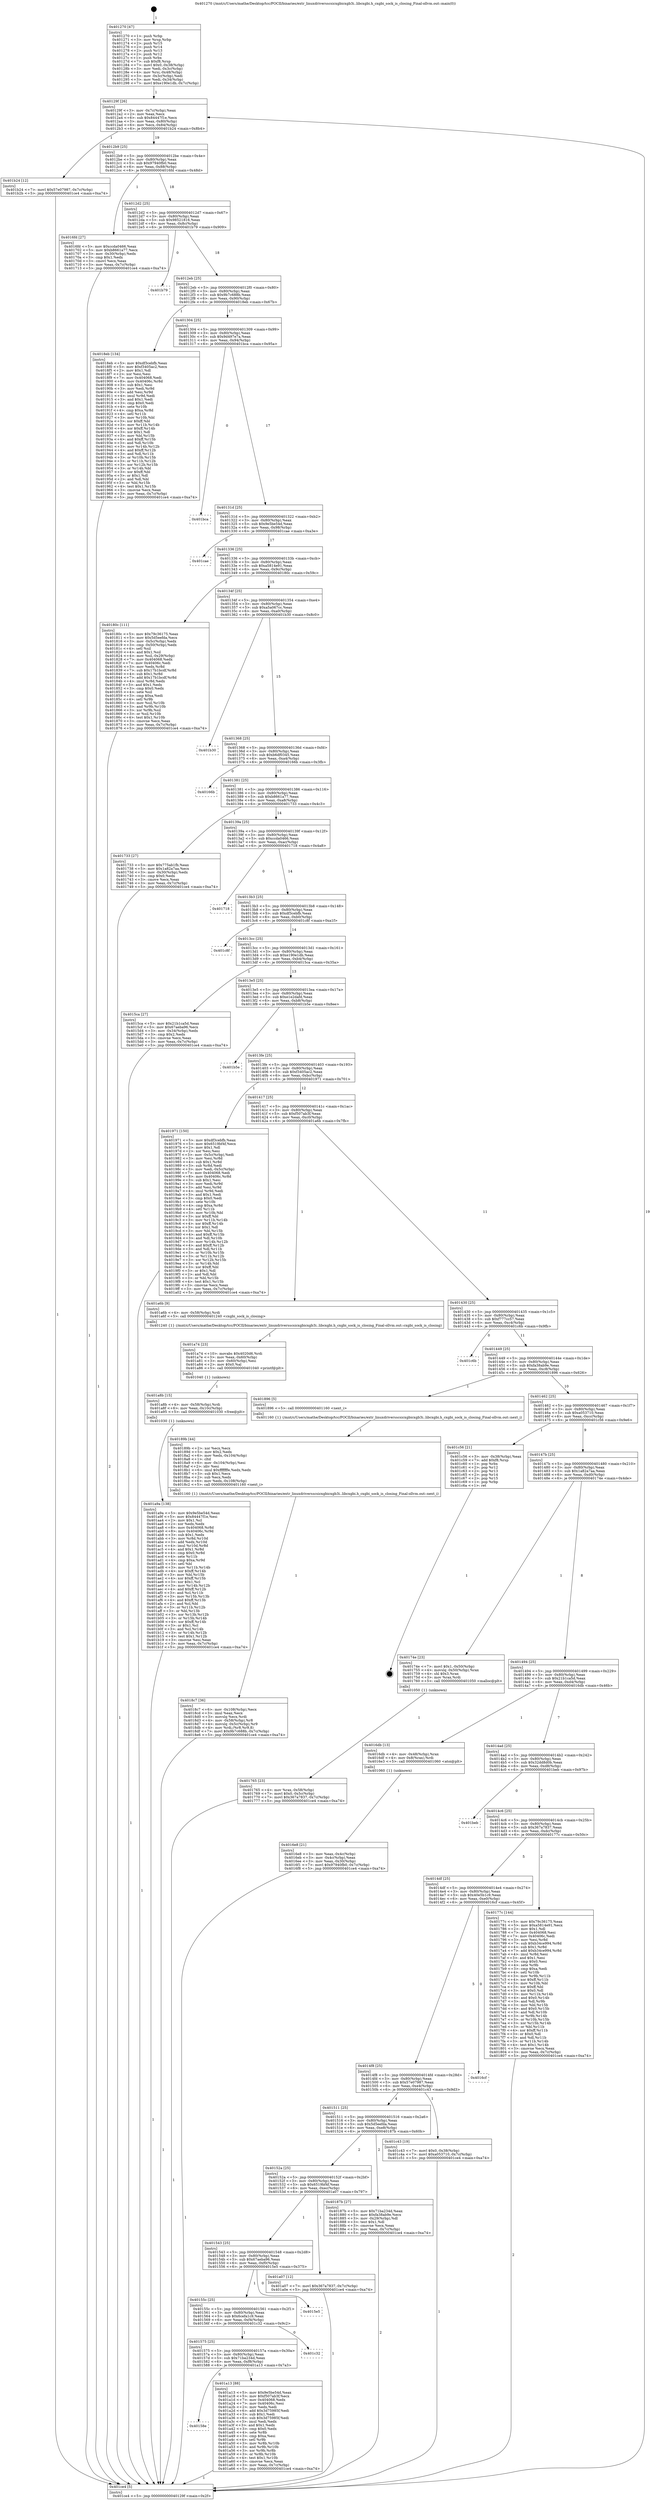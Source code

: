 digraph "0x401270" {
  label = "0x401270 (/mnt/c/Users/mathe/Desktop/tcc/POCII/binaries/extr_linuxdriversscsicxgbicxgb3i..libcxgbi.h_cxgbi_sock_is_closing_Final-ollvm.out::main(0))"
  labelloc = "t"
  node[shape=record]

  Entry [label="",width=0.3,height=0.3,shape=circle,fillcolor=black,style=filled]
  "0x40129f" [label="{
     0x40129f [26]\l
     | [instrs]\l
     &nbsp;&nbsp;0x40129f \<+3\>: mov -0x7c(%rbp),%eax\l
     &nbsp;&nbsp;0x4012a2 \<+2\>: mov %eax,%ecx\l
     &nbsp;&nbsp;0x4012a4 \<+6\>: sub $0x84447f1e,%ecx\l
     &nbsp;&nbsp;0x4012aa \<+3\>: mov %eax,-0x80(%rbp)\l
     &nbsp;&nbsp;0x4012ad \<+6\>: mov %ecx,-0x84(%rbp)\l
     &nbsp;&nbsp;0x4012b3 \<+6\>: je 0000000000401b24 \<main+0x8b4\>\l
  }"]
  "0x401b24" [label="{
     0x401b24 [12]\l
     | [instrs]\l
     &nbsp;&nbsp;0x401b24 \<+7\>: movl $0x57e07987,-0x7c(%rbp)\l
     &nbsp;&nbsp;0x401b2b \<+5\>: jmp 0000000000401ce4 \<main+0xa74\>\l
  }"]
  "0x4012b9" [label="{
     0x4012b9 [25]\l
     | [instrs]\l
     &nbsp;&nbsp;0x4012b9 \<+5\>: jmp 00000000004012be \<main+0x4e\>\l
     &nbsp;&nbsp;0x4012be \<+3\>: mov -0x80(%rbp),%eax\l
     &nbsp;&nbsp;0x4012c1 \<+5\>: sub $0x97940fb0,%eax\l
     &nbsp;&nbsp;0x4012c6 \<+6\>: mov %eax,-0x88(%rbp)\l
     &nbsp;&nbsp;0x4012cc \<+6\>: je 00000000004016fd \<main+0x48d\>\l
  }"]
  Exit [label="",width=0.3,height=0.3,shape=circle,fillcolor=black,style=filled,peripheries=2]
  "0x4016fd" [label="{
     0x4016fd [27]\l
     | [instrs]\l
     &nbsp;&nbsp;0x4016fd \<+5\>: mov $0xccda0466,%eax\l
     &nbsp;&nbsp;0x401702 \<+5\>: mov $0xb8661a77,%ecx\l
     &nbsp;&nbsp;0x401707 \<+3\>: mov -0x30(%rbp),%edx\l
     &nbsp;&nbsp;0x40170a \<+3\>: cmp $0x1,%edx\l
     &nbsp;&nbsp;0x40170d \<+3\>: cmovl %ecx,%eax\l
     &nbsp;&nbsp;0x401710 \<+3\>: mov %eax,-0x7c(%rbp)\l
     &nbsp;&nbsp;0x401713 \<+5\>: jmp 0000000000401ce4 \<main+0xa74\>\l
  }"]
  "0x4012d2" [label="{
     0x4012d2 [25]\l
     | [instrs]\l
     &nbsp;&nbsp;0x4012d2 \<+5\>: jmp 00000000004012d7 \<main+0x67\>\l
     &nbsp;&nbsp;0x4012d7 \<+3\>: mov -0x80(%rbp),%eax\l
     &nbsp;&nbsp;0x4012da \<+5\>: sub $0x98521816,%eax\l
     &nbsp;&nbsp;0x4012df \<+6\>: mov %eax,-0x8c(%rbp)\l
     &nbsp;&nbsp;0x4012e5 \<+6\>: je 0000000000401b79 \<main+0x909\>\l
  }"]
  "0x401a9a" [label="{
     0x401a9a [138]\l
     | [instrs]\l
     &nbsp;&nbsp;0x401a9a \<+5\>: mov $0x9e5be54d,%eax\l
     &nbsp;&nbsp;0x401a9f \<+5\>: mov $0x84447f1e,%esi\l
     &nbsp;&nbsp;0x401aa4 \<+2\>: mov $0x1,%cl\l
     &nbsp;&nbsp;0x401aa6 \<+2\>: xor %edx,%edx\l
     &nbsp;&nbsp;0x401aa8 \<+8\>: mov 0x404068,%r8d\l
     &nbsp;&nbsp;0x401ab0 \<+8\>: mov 0x40406c,%r9d\l
     &nbsp;&nbsp;0x401ab8 \<+3\>: sub $0x1,%edx\l
     &nbsp;&nbsp;0x401abb \<+3\>: mov %r8d,%r10d\l
     &nbsp;&nbsp;0x401abe \<+3\>: add %edx,%r10d\l
     &nbsp;&nbsp;0x401ac1 \<+4\>: imul %r10d,%r8d\l
     &nbsp;&nbsp;0x401ac5 \<+4\>: and $0x1,%r8d\l
     &nbsp;&nbsp;0x401ac9 \<+4\>: cmp $0x0,%r8d\l
     &nbsp;&nbsp;0x401acd \<+4\>: sete %r11b\l
     &nbsp;&nbsp;0x401ad1 \<+4\>: cmp $0xa,%r9d\l
     &nbsp;&nbsp;0x401ad5 \<+3\>: setl %bl\l
     &nbsp;&nbsp;0x401ad8 \<+3\>: mov %r11b,%r14b\l
     &nbsp;&nbsp;0x401adb \<+4\>: xor $0xff,%r14b\l
     &nbsp;&nbsp;0x401adf \<+3\>: mov %bl,%r15b\l
     &nbsp;&nbsp;0x401ae2 \<+4\>: xor $0xff,%r15b\l
     &nbsp;&nbsp;0x401ae6 \<+3\>: xor $0x1,%cl\l
     &nbsp;&nbsp;0x401ae9 \<+3\>: mov %r14b,%r12b\l
     &nbsp;&nbsp;0x401aec \<+4\>: and $0xff,%r12b\l
     &nbsp;&nbsp;0x401af0 \<+3\>: and %cl,%r11b\l
     &nbsp;&nbsp;0x401af3 \<+3\>: mov %r15b,%r13b\l
     &nbsp;&nbsp;0x401af6 \<+4\>: and $0xff,%r13b\l
     &nbsp;&nbsp;0x401afa \<+2\>: and %cl,%bl\l
     &nbsp;&nbsp;0x401afc \<+3\>: or %r11b,%r12b\l
     &nbsp;&nbsp;0x401aff \<+3\>: or %bl,%r13b\l
     &nbsp;&nbsp;0x401b02 \<+3\>: xor %r13b,%r12b\l
     &nbsp;&nbsp;0x401b05 \<+3\>: or %r15b,%r14b\l
     &nbsp;&nbsp;0x401b08 \<+4\>: xor $0xff,%r14b\l
     &nbsp;&nbsp;0x401b0c \<+3\>: or $0x1,%cl\l
     &nbsp;&nbsp;0x401b0f \<+3\>: and %cl,%r14b\l
     &nbsp;&nbsp;0x401b12 \<+3\>: or %r14b,%r12b\l
     &nbsp;&nbsp;0x401b15 \<+4\>: test $0x1,%r12b\l
     &nbsp;&nbsp;0x401b19 \<+3\>: cmovne %esi,%eax\l
     &nbsp;&nbsp;0x401b1c \<+3\>: mov %eax,-0x7c(%rbp)\l
     &nbsp;&nbsp;0x401b1f \<+5\>: jmp 0000000000401ce4 \<main+0xa74\>\l
  }"]
  "0x401b79" [label="{
     0x401b79\l
  }", style=dashed]
  "0x4012eb" [label="{
     0x4012eb [25]\l
     | [instrs]\l
     &nbsp;&nbsp;0x4012eb \<+5\>: jmp 00000000004012f0 \<main+0x80\>\l
     &nbsp;&nbsp;0x4012f0 \<+3\>: mov -0x80(%rbp),%eax\l
     &nbsp;&nbsp;0x4012f3 \<+5\>: sub $0x9b7c688b,%eax\l
     &nbsp;&nbsp;0x4012f8 \<+6\>: mov %eax,-0x90(%rbp)\l
     &nbsp;&nbsp;0x4012fe \<+6\>: je 00000000004018eb \<main+0x67b\>\l
  }"]
  "0x401a8b" [label="{
     0x401a8b [15]\l
     | [instrs]\l
     &nbsp;&nbsp;0x401a8b \<+4\>: mov -0x58(%rbp),%rdi\l
     &nbsp;&nbsp;0x401a8f \<+6\>: mov %eax,-0x10c(%rbp)\l
     &nbsp;&nbsp;0x401a95 \<+5\>: call 0000000000401030 \<free@plt\>\l
     | [calls]\l
     &nbsp;&nbsp;0x401030 \{1\} (unknown)\l
  }"]
  "0x4018eb" [label="{
     0x4018eb [134]\l
     | [instrs]\l
     &nbsp;&nbsp;0x4018eb \<+5\>: mov $0xdf3cebfb,%eax\l
     &nbsp;&nbsp;0x4018f0 \<+5\>: mov $0xf3405ac2,%ecx\l
     &nbsp;&nbsp;0x4018f5 \<+2\>: mov $0x1,%dl\l
     &nbsp;&nbsp;0x4018f7 \<+2\>: xor %esi,%esi\l
     &nbsp;&nbsp;0x4018f9 \<+7\>: mov 0x404068,%edi\l
     &nbsp;&nbsp;0x401900 \<+8\>: mov 0x40406c,%r8d\l
     &nbsp;&nbsp;0x401908 \<+3\>: sub $0x1,%esi\l
     &nbsp;&nbsp;0x40190b \<+3\>: mov %edi,%r9d\l
     &nbsp;&nbsp;0x40190e \<+3\>: add %esi,%r9d\l
     &nbsp;&nbsp;0x401911 \<+4\>: imul %r9d,%edi\l
     &nbsp;&nbsp;0x401915 \<+3\>: and $0x1,%edi\l
     &nbsp;&nbsp;0x401918 \<+3\>: cmp $0x0,%edi\l
     &nbsp;&nbsp;0x40191b \<+4\>: sete %r10b\l
     &nbsp;&nbsp;0x40191f \<+4\>: cmp $0xa,%r8d\l
     &nbsp;&nbsp;0x401923 \<+4\>: setl %r11b\l
     &nbsp;&nbsp;0x401927 \<+3\>: mov %r10b,%bl\l
     &nbsp;&nbsp;0x40192a \<+3\>: xor $0xff,%bl\l
     &nbsp;&nbsp;0x40192d \<+3\>: mov %r11b,%r14b\l
     &nbsp;&nbsp;0x401930 \<+4\>: xor $0xff,%r14b\l
     &nbsp;&nbsp;0x401934 \<+3\>: xor $0x1,%dl\l
     &nbsp;&nbsp;0x401937 \<+3\>: mov %bl,%r15b\l
     &nbsp;&nbsp;0x40193a \<+4\>: and $0xff,%r15b\l
     &nbsp;&nbsp;0x40193e \<+3\>: and %dl,%r10b\l
     &nbsp;&nbsp;0x401941 \<+3\>: mov %r14b,%r12b\l
     &nbsp;&nbsp;0x401944 \<+4\>: and $0xff,%r12b\l
     &nbsp;&nbsp;0x401948 \<+3\>: and %dl,%r11b\l
     &nbsp;&nbsp;0x40194b \<+3\>: or %r10b,%r15b\l
     &nbsp;&nbsp;0x40194e \<+3\>: or %r11b,%r12b\l
     &nbsp;&nbsp;0x401951 \<+3\>: xor %r12b,%r15b\l
     &nbsp;&nbsp;0x401954 \<+3\>: or %r14b,%bl\l
     &nbsp;&nbsp;0x401957 \<+3\>: xor $0xff,%bl\l
     &nbsp;&nbsp;0x40195a \<+3\>: or $0x1,%dl\l
     &nbsp;&nbsp;0x40195d \<+2\>: and %dl,%bl\l
     &nbsp;&nbsp;0x40195f \<+3\>: or %bl,%r15b\l
     &nbsp;&nbsp;0x401962 \<+4\>: test $0x1,%r15b\l
     &nbsp;&nbsp;0x401966 \<+3\>: cmovne %ecx,%eax\l
     &nbsp;&nbsp;0x401969 \<+3\>: mov %eax,-0x7c(%rbp)\l
     &nbsp;&nbsp;0x40196c \<+5\>: jmp 0000000000401ce4 \<main+0xa74\>\l
  }"]
  "0x401304" [label="{
     0x401304 [25]\l
     | [instrs]\l
     &nbsp;&nbsp;0x401304 \<+5\>: jmp 0000000000401309 \<main+0x99\>\l
     &nbsp;&nbsp;0x401309 \<+3\>: mov -0x80(%rbp),%eax\l
     &nbsp;&nbsp;0x40130c \<+5\>: sub $0x9d497e7a,%eax\l
     &nbsp;&nbsp;0x401311 \<+6\>: mov %eax,-0x94(%rbp)\l
     &nbsp;&nbsp;0x401317 \<+6\>: je 0000000000401bca \<main+0x95a\>\l
  }"]
  "0x401a74" [label="{
     0x401a74 [23]\l
     | [instrs]\l
     &nbsp;&nbsp;0x401a74 \<+10\>: movabs $0x4020d6,%rdi\l
     &nbsp;&nbsp;0x401a7e \<+3\>: mov %eax,-0x60(%rbp)\l
     &nbsp;&nbsp;0x401a81 \<+3\>: mov -0x60(%rbp),%esi\l
     &nbsp;&nbsp;0x401a84 \<+2\>: mov $0x0,%al\l
     &nbsp;&nbsp;0x401a86 \<+5\>: call 0000000000401040 \<printf@plt\>\l
     | [calls]\l
     &nbsp;&nbsp;0x401040 \{1\} (unknown)\l
  }"]
  "0x401bca" [label="{
     0x401bca\l
  }", style=dashed]
  "0x40131d" [label="{
     0x40131d [25]\l
     | [instrs]\l
     &nbsp;&nbsp;0x40131d \<+5\>: jmp 0000000000401322 \<main+0xb2\>\l
     &nbsp;&nbsp;0x401322 \<+3\>: mov -0x80(%rbp),%eax\l
     &nbsp;&nbsp;0x401325 \<+5\>: sub $0x9e5be54d,%eax\l
     &nbsp;&nbsp;0x40132a \<+6\>: mov %eax,-0x98(%rbp)\l
     &nbsp;&nbsp;0x401330 \<+6\>: je 0000000000401cae \<main+0xa3e\>\l
  }"]
  "0x40158e" [label="{
     0x40158e\l
  }", style=dashed]
  "0x401cae" [label="{
     0x401cae\l
  }", style=dashed]
  "0x401336" [label="{
     0x401336 [25]\l
     | [instrs]\l
     &nbsp;&nbsp;0x401336 \<+5\>: jmp 000000000040133b \<main+0xcb\>\l
     &nbsp;&nbsp;0x40133b \<+3\>: mov -0x80(%rbp),%eax\l
     &nbsp;&nbsp;0x40133e \<+5\>: sub $0xa5814e91,%eax\l
     &nbsp;&nbsp;0x401343 \<+6\>: mov %eax,-0x9c(%rbp)\l
     &nbsp;&nbsp;0x401349 \<+6\>: je 000000000040180c \<main+0x59c\>\l
  }"]
  "0x401a13" [label="{
     0x401a13 [88]\l
     | [instrs]\l
     &nbsp;&nbsp;0x401a13 \<+5\>: mov $0x9e5be54d,%eax\l
     &nbsp;&nbsp;0x401a18 \<+5\>: mov $0xf507ab3f,%ecx\l
     &nbsp;&nbsp;0x401a1d \<+7\>: mov 0x404068,%edx\l
     &nbsp;&nbsp;0x401a24 \<+7\>: mov 0x40406c,%esi\l
     &nbsp;&nbsp;0x401a2b \<+2\>: mov %edx,%edi\l
     &nbsp;&nbsp;0x401a2d \<+6\>: add $0x3d75985f,%edi\l
     &nbsp;&nbsp;0x401a33 \<+3\>: sub $0x1,%edi\l
     &nbsp;&nbsp;0x401a36 \<+6\>: sub $0x3d75985f,%edi\l
     &nbsp;&nbsp;0x401a3c \<+3\>: imul %edi,%edx\l
     &nbsp;&nbsp;0x401a3f \<+3\>: and $0x1,%edx\l
     &nbsp;&nbsp;0x401a42 \<+3\>: cmp $0x0,%edx\l
     &nbsp;&nbsp;0x401a45 \<+4\>: sete %r8b\l
     &nbsp;&nbsp;0x401a49 \<+3\>: cmp $0xa,%esi\l
     &nbsp;&nbsp;0x401a4c \<+4\>: setl %r9b\l
     &nbsp;&nbsp;0x401a50 \<+3\>: mov %r8b,%r10b\l
     &nbsp;&nbsp;0x401a53 \<+3\>: and %r9b,%r10b\l
     &nbsp;&nbsp;0x401a56 \<+3\>: xor %r9b,%r8b\l
     &nbsp;&nbsp;0x401a59 \<+3\>: or %r8b,%r10b\l
     &nbsp;&nbsp;0x401a5c \<+4\>: test $0x1,%r10b\l
     &nbsp;&nbsp;0x401a60 \<+3\>: cmovne %ecx,%eax\l
     &nbsp;&nbsp;0x401a63 \<+3\>: mov %eax,-0x7c(%rbp)\l
     &nbsp;&nbsp;0x401a66 \<+5\>: jmp 0000000000401ce4 \<main+0xa74\>\l
  }"]
  "0x40180c" [label="{
     0x40180c [111]\l
     | [instrs]\l
     &nbsp;&nbsp;0x40180c \<+5\>: mov $0x79c36175,%eax\l
     &nbsp;&nbsp;0x401811 \<+5\>: mov $0x5d5eefda,%ecx\l
     &nbsp;&nbsp;0x401816 \<+3\>: mov -0x5c(%rbp),%edx\l
     &nbsp;&nbsp;0x401819 \<+3\>: cmp -0x50(%rbp),%edx\l
     &nbsp;&nbsp;0x40181c \<+4\>: setl %sil\l
     &nbsp;&nbsp;0x401820 \<+4\>: and $0x1,%sil\l
     &nbsp;&nbsp;0x401824 \<+4\>: mov %sil,-0x29(%rbp)\l
     &nbsp;&nbsp;0x401828 \<+7\>: mov 0x404068,%edx\l
     &nbsp;&nbsp;0x40182f \<+7\>: mov 0x40406c,%edi\l
     &nbsp;&nbsp;0x401836 \<+3\>: mov %edx,%r8d\l
     &nbsp;&nbsp;0x401839 \<+7\>: sub $0x17b1bcdf,%r8d\l
     &nbsp;&nbsp;0x401840 \<+4\>: sub $0x1,%r8d\l
     &nbsp;&nbsp;0x401844 \<+7\>: add $0x17b1bcdf,%r8d\l
     &nbsp;&nbsp;0x40184b \<+4\>: imul %r8d,%edx\l
     &nbsp;&nbsp;0x40184f \<+3\>: and $0x1,%edx\l
     &nbsp;&nbsp;0x401852 \<+3\>: cmp $0x0,%edx\l
     &nbsp;&nbsp;0x401855 \<+4\>: sete %sil\l
     &nbsp;&nbsp;0x401859 \<+3\>: cmp $0xa,%edi\l
     &nbsp;&nbsp;0x40185c \<+4\>: setl %r9b\l
     &nbsp;&nbsp;0x401860 \<+3\>: mov %sil,%r10b\l
     &nbsp;&nbsp;0x401863 \<+3\>: and %r9b,%r10b\l
     &nbsp;&nbsp;0x401866 \<+3\>: xor %r9b,%sil\l
     &nbsp;&nbsp;0x401869 \<+3\>: or %sil,%r10b\l
     &nbsp;&nbsp;0x40186c \<+4\>: test $0x1,%r10b\l
     &nbsp;&nbsp;0x401870 \<+3\>: cmovne %ecx,%eax\l
     &nbsp;&nbsp;0x401873 \<+3\>: mov %eax,-0x7c(%rbp)\l
     &nbsp;&nbsp;0x401876 \<+5\>: jmp 0000000000401ce4 \<main+0xa74\>\l
  }"]
  "0x40134f" [label="{
     0x40134f [25]\l
     | [instrs]\l
     &nbsp;&nbsp;0x40134f \<+5\>: jmp 0000000000401354 \<main+0xe4\>\l
     &nbsp;&nbsp;0x401354 \<+3\>: mov -0x80(%rbp),%eax\l
     &nbsp;&nbsp;0x401357 \<+5\>: sub $0xa5a067cc,%eax\l
     &nbsp;&nbsp;0x40135c \<+6\>: mov %eax,-0xa0(%rbp)\l
     &nbsp;&nbsp;0x401362 \<+6\>: je 0000000000401b30 \<main+0x8c0\>\l
  }"]
  "0x401575" [label="{
     0x401575 [25]\l
     | [instrs]\l
     &nbsp;&nbsp;0x401575 \<+5\>: jmp 000000000040157a \<main+0x30a\>\l
     &nbsp;&nbsp;0x40157a \<+3\>: mov -0x80(%rbp),%eax\l
     &nbsp;&nbsp;0x40157d \<+5\>: sub $0x71ba234d,%eax\l
     &nbsp;&nbsp;0x401582 \<+6\>: mov %eax,-0xf8(%rbp)\l
     &nbsp;&nbsp;0x401588 \<+6\>: je 0000000000401a13 \<main+0x7a3\>\l
  }"]
  "0x401b30" [label="{
     0x401b30\l
  }", style=dashed]
  "0x401368" [label="{
     0x401368 [25]\l
     | [instrs]\l
     &nbsp;&nbsp;0x401368 \<+5\>: jmp 000000000040136d \<main+0xfd\>\l
     &nbsp;&nbsp;0x40136d \<+3\>: mov -0x80(%rbp),%eax\l
     &nbsp;&nbsp;0x401370 \<+5\>: sub $0xb6df0345,%eax\l
     &nbsp;&nbsp;0x401375 \<+6\>: mov %eax,-0xa4(%rbp)\l
     &nbsp;&nbsp;0x40137b \<+6\>: je 000000000040166b \<main+0x3fb\>\l
  }"]
  "0x401c32" [label="{
     0x401c32\l
  }", style=dashed]
  "0x40166b" [label="{
     0x40166b\l
  }", style=dashed]
  "0x401381" [label="{
     0x401381 [25]\l
     | [instrs]\l
     &nbsp;&nbsp;0x401381 \<+5\>: jmp 0000000000401386 \<main+0x116\>\l
     &nbsp;&nbsp;0x401386 \<+3\>: mov -0x80(%rbp),%eax\l
     &nbsp;&nbsp;0x401389 \<+5\>: sub $0xb8661a77,%eax\l
     &nbsp;&nbsp;0x40138e \<+6\>: mov %eax,-0xa8(%rbp)\l
     &nbsp;&nbsp;0x401394 \<+6\>: je 0000000000401733 \<main+0x4c3\>\l
  }"]
  "0x40155c" [label="{
     0x40155c [25]\l
     | [instrs]\l
     &nbsp;&nbsp;0x40155c \<+5\>: jmp 0000000000401561 \<main+0x2f1\>\l
     &nbsp;&nbsp;0x401561 \<+3\>: mov -0x80(%rbp),%eax\l
     &nbsp;&nbsp;0x401564 \<+5\>: sub $0x6cefa1c9,%eax\l
     &nbsp;&nbsp;0x401569 \<+6\>: mov %eax,-0xf4(%rbp)\l
     &nbsp;&nbsp;0x40156f \<+6\>: je 0000000000401c32 \<main+0x9c2\>\l
  }"]
  "0x401733" [label="{
     0x401733 [27]\l
     | [instrs]\l
     &nbsp;&nbsp;0x401733 \<+5\>: mov $0x775ab1fb,%eax\l
     &nbsp;&nbsp;0x401738 \<+5\>: mov $0x1a82a7aa,%ecx\l
     &nbsp;&nbsp;0x40173d \<+3\>: mov -0x30(%rbp),%edx\l
     &nbsp;&nbsp;0x401740 \<+3\>: cmp $0x0,%edx\l
     &nbsp;&nbsp;0x401743 \<+3\>: cmove %ecx,%eax\l
     &nbsp;&nbsp;0x401746 \<+3\>: mov %eax,-0x7c(%rbp)\l
     &nbsp;&nbsp;0x401749 \<+5\>: jmp 0000000000401ce4 \<main+0xa74\>\l
  }"]
  "0x40139a" [label="{
     0x40139a [25]\l
     | [instrs]\l
     &nbsp;&nbsp;0x40139a \<+5\>: jmp 000000000040139f \<main+0x12f\>\l
     &nbsp;&nbsp;0x40139f \<+3\>: mov -0x80(%rbp),%eax\l
     &nbsp;&nbsp;0x4013a2 \<+5\>: sub $0xccda0466,%eax\l
     &nbsp;&nbsp;0x4013a7 \<+6\>: mov %eax,-0xac(%rbp)\l
     &nbsp;&nbsp;0x4013ad \<+6\>: je 0000000000401718 \<main+0x4a8\>\l
  }"]
  "0x4015e5" [label="{
     0x4015e5\l
  }", style=dashed]
  "0x401718" [label="{
     0x401718\l
  }", style=dashed]
  "0x4013b3" [label="{
     0x4013b3 [25]\l
     | [instrs]\l
     &nbsp;&nbsp;0x4013b3 \<+5\>: jmp 00000000004013b8 \<main+0x148\>\l
     &nbsp;&nbsp;0x4013b8 \<+3\>: mov -0x80(%rbp),%eax\l
     &nbsp;&nbsp;0x4013bb \<+5\>: sub $0xdf3cebfb,%eax\l
     &nbsp;&nbsp;0x4013c0 \<+6\>: mov %eax,-0xb0(%rbp)\l
     &nbsp;&nbsp;0x4013c6 \<+6\>: je 0000000000401c8f \<main+0xa1f\>\l
  }"]
  "0x401543" [label="{
     0x401543 [25]\l
     | [instrs]\l
     &nbsp;&nbsp;0x401543 \<+5\>: jmp 0000000000401548 \<main+0x2d8\>\l
     &nbsp;&nbsp;0x401548 \<+3\>: mov -0x80(%rbp),%eax\l
     &nbsp;&nbsp;0x40154b \<+5\>: sub $0x67aeba96,%eax\l
     &nbsp;&nbsp;0x401550 \<+6\>: mov %eax,-0xf0(%rbp)\l
     &nbsp;&nbsp;0x401556 \<+6\>: je 00000000004015e5 \<main+0x375\>\l
  }"]
  "0x401c8f" [label="{
     0x401c8f\l
  }", style=dashed]
  "0x4013cc" [label="{
     0x4013cc [25]\l
     | [instrs]\l
     &nbsp;&nbsp;0x4013cc \<+5\>: jmp 00000000004013d1 \<main+0x161\>\l
     &nbsp;&nbsp;0x4013d1 \<+3\>: mov -0x80(%rbp),%eax\l
     &nbsp;&nbsp;0x4013d4 \<+5\>: sub $0xe190e1db,%eax\l
     &nbsp;&nbsp;0x4013d9 \<+6\>: mov %eax,-0xb4(%rbp)\l
     &nbsp;&nbsp;0x4013df \<+6\>: je 00000000004015ca \<main+0x35a\>\l
  }"]
  "0x401a07" [label="{
     0x401a07 [12]\l
     | [instrs]\l
     &nbsp;&nbsp;0x401a07 \<+7\>: movl $0x367a7837,-0x7c(%rbp)\l
     &nbsp;&nbsp;0x401a0e \<+5\>: jmp 0000000000401ce4 \<main+0xa74\>\l
  }"]
  "0x4015ca" [label="{
     0x4015ca [27]\l
     | [instrs]\l
     &nbsp;&nbsp;0x4015ca \<+5\>: mov $0x21b1ca5d,%eax\l
     &nbsp;&nbsp;0x4015cf \<+5\>: mov $0x67aeba96,%ecx\l
     &nbsp;&nbsp;0x4015d4 \<+3\>: mov -0x34(%rbp),%edx\l
     &nbsp;&nbsp;0x4015d7 \<+3\>: cmp $0x2,%edx\l
     &nbsp;&nbsp;0x4015da \<+3\>: cmovne %ecx,%eax\l
     &nbsp;&nbsp;0x4015dd \<+3\>: mov %eax,-0x7c(%rbp)\l
     &nbsp;&nbsp;0x4015e0 \<+5\>: jmp 0000000000401ce4 \<main+0xa74\>\l
  }"]
  "0x4013e5" [label="{
     0x4013e5 [25]\l
     | [instrs]\l
     &nbsp;&nbsp;0x4013e5 \<+5\>: jmp 00000000004013ea \<main+0x17a\>\l
     &nbsp;&nbsp;0x4013ea \<+3\>: mov -0x80(%rbp),%eax\l
     &nbsp;&nbsp;0x4013ed \<+5\>: sub $0xe1e2dafd,%eax\l
     &nbsp;&nbsp;0x4013f2 \<+6\>: mov %eax,-0xb8(%rbp)\l
     &nbsp;&nbsp;0x4013f8 \<+6\>: je 0000000000401b5e \<main+0x8ee\>\l
  }"]
  "0x401ce4" [label="{
     0x401ce4 [5]\l
     | [instrs]\l
     &nbsp;&nbsp;0x401ce4 \<+5\>: jmp 000000000040129f \<main+0x2f\>\l
  }"]
  "0x401270" [label="{
     0x401270 [47]\l
     | [instrs]\l
     &nbsp;&nbsp;0x401270 \<+1\>: push %rbp\l
     &nbsp;&nbsp;0x401271 \<+3\>: mov %rsp,%rbp\l
     &nbsp;&nbsp;0x401274 \<+2\>: push %r15\l
     &nbsp;&nbsp;0x401276 \<+2\>: push %r14\l
     &nbsp;&nbsp;0x401278 \<+2\>: push %r13\l
     &nbsp;&nbsp;0x40127a \<+2\>: push %r12\l
     &nbsp;&nbsp;0x40127c \<+1\>: push %rbx\l
     &nbsp;&nbsp;0x40127d \<+7\>: sub $0xf8,%rsp\l
     &nbsp;&nbsp;0x401284 \<+7\>: movl $0x0,-0x38(%rbp)\l
     &nbsp;&nbsp;0x40128b \<+3\>: mov %edi,-0x3c(%rbp)\l
     &nbsp;&nbsp;0x40128e \<+4\>: mov %rsi,-0x48(%rbp)\l
     &nbsp;&nbsp;0x401292 \<+3\>: mov -0x3c(%rbp),%edi\l
     &nbsp;&nbsp;0x401295 \<+3\>: mov %edi,-0x34(%rbp)\l
     &nbsp;&nbsp;0x401298 \<+7\>: movl $0xe190e1db,-0x7c(%rbp)\l
  }"]
  "0x4018c7" [label="{
     0x4018c7 [36]\l
     | [instrs]\l
     &nbsp;&nbsp;0x4018c7 \<+6\>: mov -0x108(%rbp),%ecx\l
     &nbsp;&nbsp;0x4018cd \<+3\>: imul %eax,%ecx\l
     &nbsp;&nbsp;0x4018d0 \<+3\>: movslq %ecx,%rdi\l
     &nbsp;&nbsp;0x4018d3 \<+4\>: mov -0x58(%rbp),%r8\l
     &nbsp;&nbsp;0x4018d7 \<+4\>: movslq -0x5c(%rbp),%r9\l
     &nbsp;&nbsp;0x4018db \<+4\>: mov %rdi,(%r8,%r9,8)\l
     &nbsp;&nbsp;0x4018df \<+7\>: movl $0x9b7c688b,-0x7c(%rbp)\l
     &nbsp;&nbsp;0x4018e6 \<+5\>: jmp 0000000000401ce4 \<main+0xa74\>\l
  }"]
  "0x401b5e" [label="{
     0x401b5e\l
  }", style=dashed]
  "0x4013fe" [label="{
     0x4013fe [25]\l
     | [instrs]\l
     &nbsp;&nbsp;0x4013fe \<+5\>: jmp 0000000000401403 \<main+0x193\>\l
     &nbsp;&nbsp;0x401403 \<+3\>: mov -0x80(%rbp),%eax\l
     &nbsp;&nbsp;0x401406 \<+5\>: sub $0xf3405ac2,%eax\l
     &nbsp;&nbsp;0x40140b \<+6\>: mov %eax,-0xbc(%rbp)\l
     &nbsp;&nbsp;0x401411 \<+6\>: je 0000000000401971 \<main+0x701\>\l
  }"]
  "0x40189b" [label="{
     0x40189b [44]\l
     | [instrs]\l
     &nbsp;&nbsp;0x40189b \<+2\>: xor %ecx,%ecx\l
     &nbsp;&nbsp;0x40189d \<+5\>: mov $0x2,%edx\l
     &nbsp;&nbsp;0x4018a2 \<+6\>: mov %edx,-0x104(%rbp)\l
     &nbsp;&nbsp;0x4018a8 \<+1\>: cltd\l
     &nbsp;&nbsp;0x4018a9 \<+6\>: mov -0x104(%rbp),%esi\l
     &nbsp;&nbsp;0x4018af \<+2\>: idiv %esi\l
     &nbsp;&nbsp;0x4018b1 \<+6\>: imul $0xfffffffe,%edx,%edx\l
     &nbsp;&nbsp;0x4018b7 \<+3\>: sub $0x1,%ecx\l
     &nbsp;&nbsp;0x4018ba \<+2\>: sub %ecx,%edx\l
     &nbsp;&nbsp;0x4018bc \<+6\>: mov %edx,-0x108(%rbp)\l
     &nbsp;&nbsp;0x4018c2 \<+5\>: call 0000000000401160 \<next_i\>\l
     | [calls]\l
     &nbsp;&nbsp;0x401160 \{1\} (/mnt/c/Users/mathe/Desktop/tcc/POCII/binaries/extr_linuxdriversscsicxgbicxgb3i..libcxgbi.h_cxgbi_sock_is_closing_Final-ollvm.out::next_i)\l
  }"]
  "0x401971" [label="{
     0x401971 [150]\l
     | [instrs]\l
     &nbsp;&nbsp;0x401971 \<+5\>: mov $0xdf3cebfb,%eax\l
     &nbsp;&nbsp;0x401976 \<+5\>: mov $0x6519bf4f,%ecx\l
     &nbsp;&nbsp;0x40197b \<+2\>: mov $0x1,%dl\l
     &nbsp;&nbsp;0x40197d \<+2\>: xor %esi,%esi\l
     &nbsp;&nbsp;0x40197f \<+3\>: mov -0x5c(%rbp),%edi\l
     &nbsp;&nbsp;0x401982 \<+3\>: mov %esi,%r8d\l
     &nbsp;&nbsp;0x401985 \<+4\>: sub $0x1,%r8d\l
     &nbsp;&nbsp;0x401989 \<+3\>: sub %r8d,%edi\l
     &nbsp;&nbsp;0x40198c \<+3\>: mov %edi,-0x5c(%rbp)\l
     &nbsp;&nbsp;0x40198f \<+7\>: mov 0x404068,%edi\l
     &nbsp;&nbsp;0x401996 \<+8\>: mov 0x40406c,%r8d\l
     &nbsp;&nbsp;0x40199e \<+3\>: sub $0x1,%esi\l
     &nbsp;&nbsp;0x4019a1 \<+3\>: mov %edi,%r9d\l
     &nbsp;&nbsp;0x4019a4 \<+3\>: add %esi,%r9d\l
     &nbsp;&nbsp;0x4019a7 \<+4\>: imul %r9d,%edi\l
     &nbsp;&nbsp;0x4019ab \<+3\>: and $0x1,%edi\l
     &nbsp;&nbsp;0x4019ae \<+3\>: cmp $0x0,%edi\l
     &nbsp;&nbsp;0x4019b1 \<+4\>: sete %r10b\l
     &nbsp;&nbsp;0x4019b5 \<+4\>: cmp $0xa,%r8d\l
     &nbsp;&nbsp;0x4019b9 \<+4\>: setl %r11b\l
     &nbsp;&nbsp;0x4019bd \<+3\>: mov %r10b,%bl\l
     &nbsp;&nbsp;0x4019c0 \<+3\>: xor $0xff,%bl\l
     &nbsp;&nbsp;0x4019c3 \<+3\>: mov %r11b,%r14b\l
     &nbsp;&nbsp;0x4019c6 \<+4\>: xor $0xff,%r14b\l
     &nbsp;&nbsp;0x4019ca \<+3\>: xor $0x1,%dl\l
     &nbsp;&nbsp;0x4019cd \<+3\>: mov %bl,%r15b\l
     &nbsp;&nbsp;0x4019d0 \<+4\>: and $0xff,%r15b\l
     &nbsp;&nbsp;0x4019d4 \<+3\>: and %dl,%r10b\l
     &nbsp;&nbsp;0x4019d7 \<+3\>: mov %r14b,%r12b\l
     &nbsp;&nbsp;0x4019da \<+4\>: and $0xff,%r12b\l
     &nbsp;&nbsp;0x4019de \<+3\>: and %dl,%r11b\l
     &nbsp;&nbsp;0x4019e1 \<+3\>: or %r10b,%r15b\l
     &nbsp;&nbsp;0x4019e4 \<+3\>: or %r11b,%r12b\l
     &nbsp;&nbsp;0x4019e7 \<+3\>: xor %r12b,%r15b\l
     &nbsp;&nbsp;0x4019ea \<+3\>: or %r14b,%bl\l
     &nbsp;&nbsp;0x4019ed \<+3\>: xor $0xff,%bl\l
     &nbsp;&nbsp;0x4019f0 \<+3\>: or $0x1,%dl\l
     &nbsp;&nbsp;0x4019f3 \<+2\>: and %dl,%bl\l
     &nbsp;&nbsp;0x4019f5 \<+3\>: or %bl,%r15b\l
     &nbsp;&nbsp;0x4019f8 \<+4\>: test $0x1,%r15b\l
     &nbsp;&nbsp;0x4019fc \<+3\>: cmovne %ecx,%eax\l
     &nbsp;&nbsp;0x4019ff \<+3\>: mov %eax,-0x7c(%rbp)\l
     &nbsp;&nbsp;0x401a02 \<+5\>: jmp 0000000000401ce4 \<main+0xa74\>\l
  }"]
  "0x401417" [label="{
     0x401417 [25]\l
     | [instrs]\l
     &nbsp;&nbsp;0x401417 \<+5\>: jmp 000000000040141c \<main+0x1ac\>\l
     &nbsp;&nbsp;0x40141c \<+3\>: mov -0x80(%rbp),%eax\l
     &nbsp;&nbsp;0x40141f \<+5\>: sub $0xf507ab3f,%eax\l
     &nbsp;&nbsp;0x401424 \<+6\>: mov %eax,-0xc0(%rbp)\l
     &nbsp;&nbsp;0x40142a \<+6\>: je 0000000000401a6b \<main+0x7fb\>\l
  }"]
  "0x40152a" [label="{
     0x40152a [25]\l
     | [instrs]\l
     &nbsp;&nbsp;0x40152a \<+5\>: jmp 000000000040152f \<main+0x2bf\>\l
     &nbsp;&nbsp;0x40152f \<+3\>: mov -0x80(%rbp),%eax\l
     &nbsp;&nbsp;0x401532 \<+5\>: sub $0x6519bf4f,%eax\l
     &nbsp;&nbsp;0x401537 \<+6\>: mov %eax,-0xec(%rbp)\l
     &nbsp;&nbsp;0x40153d \<+6\>: je 0000000000401a07 \<main+0x797\>\l
  }"]
  "0x401a6b" [label="{
     0x401a6b [9]\l
     | [instrs]\l
     &nbsp;&nbsp;0x401a6b \<+4\>: mov -0x58(%rbp),%rdi\l
     &nbsp;&nbsp;0x401a6f \<+5\>: call 0000000000401240 \<cxgbi_sock_is_closing\>\l
     | [calls]\l
     &nbsp;&nbsp;0x401240 \{1\} (/mnt/c/Users/mathe/Desktop/tcc/POCII/binaries/extr_linuxdriversscsicxgbicxgb3i..libcxgbi.h_cxgbi_sock_is_closing_Final-ollvm.out::cxgbi_sock_is_closing)\l
  }"]
  "0x401430" [label="{
     0x401430 [25]\l
     | [instrs]\l
     &nbsp;&nbsp;0x401430 \<+5\>: jmp 0000000000401435 \<main+0x1c5\>\l
     &nbsp;&nbsp;0x401435 \<+3\>: mov -0x80(%rbp),%eax\l
     &nbsp;&nbsp;0x401438 \<+5\>: sub $0xf777cc57,%eax\l
     &nbsp;&nbsp;0x40143d \<+6\>: mov %eax,-0xc4(%rbp)\l
     &nbsp;&nbsp;0x401443 \<+6\>: je 0000000000401c6b \<main+0x9fb\>\l
  }"]
  "0x40187b" [label="{
     0x40187b [27]\l
     | [instrs]\l
     &nbsp;&nbsp;0x40187b \<+5\>: mov $0x71ba234d,%eax\l
     &nbsp;&nbsp;0x401880 \<+5\>: mov $0xfa38ab9e,%ecx\l
     &nbsp;&nbsp;0x401885 \<+3\>: mov -0x29(%rbp),%dl\l
     &nbsp;&nbsp;0x401888 \<+3\>: test $0x1,%dl\l
     &nbsp;&nbsp;0x40188b \<+3\>: cmovne %ecx,%eax\l
     &nbsp;&nbsp;0x40188e \<+3\>: mov %eax,-0x7c(%rbp)\l
     &nbsp;&nbsp;0x401891 \<+5\>: jmp 0000000000401ce4 \<main+0xa74\>\l
  }"]
  "0x401c6b" [label="{
     0x401c6b\l
  }", style=dashed]
  "0x401449" [label="{
     0x401449 [25]\l
     | [instrs]\l
     &nbsp;&nbsp;0x401449 \<+5\>: jmp 000000000040144e \<main+0x1de\>\l
     &nbsp;&nbsp;0x40144e \<+3\>: mov -0x80(%rbp),%eax\l
     &nbsp;&nbsp;0x401451 \<+5\>: sub $0xfa38ab9e,%eax\l
     &nbsp;&nbsp;0x401456 \<+6\>: mov %eax,-0xc8(%rbp)\l
     &nbsp;&nbsp;0x40145c \<+6\>: je 0000000000401896 \<main+0x626\>\l
  }"]
  "0x401511" [label="{
     0x401511 [25]\l
     | [instrs]\l
     &nbsp;&nbsp;0x401511 \<+5\>: jmp 0000000000401516 \<main+0x2a6\>\l
     &nbsp;&nbsp;0x401516 \<+3\>: mov -0x80(%rbp),%eax\l
     &nbsp;&nbsp;0x401519 \<+5\>: sub $0x5d5eefda,%eax\l
     &nbsp;&nbsp;0x40151e \<+6\>: mov %eax,-0xe8(%rbp)\l
     &nbsp;&nbsp;0x401524 \<+6\>: je 000000000040187b \<main+0x60b\>\l
  }"]
  "0x401896" [label="{
     0x401896 [5]\l
     | [instrs]\l
     &nbsp;&nbsp;0x401896 \<+5\>: call 0000000000401160 \<next_i\>\l
     | [calls]\l
     &nbsp;&nbsp;0x401160 \{1\} (/mnt/c/Users/mathe/Desktop/tcc/POCII/binaries/extr_linuxdriversscsicxgbicxgb3i..libcxgbi.h_cxgbi_sock_is_closing_Final-ollvm.out::next_i)\l
  }"]
  "0x401462" [label="{
     0x401462 [25]\l
     | [instrs]\l
     &nbsp;&nbsp;0x401462 \<+5\>: jmp 0000000000401467 \<main+0x1f7\>\l
     &nbsp;&nbsp;0x401467 \<+3\>: mov -0x80(%rbp),%eax\l
     &nbsp;&nbsp;0x40146a \<+5\>: sub $0xa053710,%eax\l
     &nbsp;&nbsp;0x40146f \<+6\>: mov %eax,-0xcc(%rbp)\l
     &nbsp;&nbsp;0x401475 \<+6\>: je 0000000000401c56 \<main+0x9e6\>\l
  }"]
  "0x401c43" [label="{
     0x401c43 [19]\l
     | [instrs]\l
     &nbsp;&nbsp;0x401c43 \<+7\>: movl $0x0,-0x38(%rbp)\l
     &nbsp;&nbsp;0x401c4a \<+7\>: movl $0xa053710,-0x7c(%rbp)\l
     &nbsp;&nbsp;0x401c51 \<+5\>: jmp 0000000000401ce4 \<main+0xa74\>\l
  }"]
  "0x401c56" [label="{
     0x401c56 [21]\l
     | [instrs]\l
     &nbsp;&nbsp;0x401c56 \<+3\>: mov -0x38(%rbp),%eax\l
     &nbsp;&nbsp;0x401c59 \<+7\>: add $0xf8,%rsp\l
     &nbsp;&nbsp;0x401c60 \<+1\>: pop %rbx\l
     &nbsp;&nbsp;0x401c61 \<+2\>: pop %r12\l
     &nbsp;&nbsp;0x401c63 \<+2\>: pop %r13\l
     &nbsp;&nbsp;0x401c65 \<+2\>: pop %r14\l
     &nbsp;&nbsp;0x401c67 \<+2\>: pop %r15\l
     &nbsp;&nbsp;0x401c69 \<+1\>: pop %rbp\l
     &nbsp;&nbsp;0x401c6a \<+1\>: ret\l
  }"]
  "0x40147b" [label="{
     0x40147b [25]\l
     | [instrs]\l
     &nbsp;&nbsp;0x40147b \<+5\>: jmp 0000000000401480 \<main+0x210\>\l
     &nbsp;&nbsp;0x401480 \<+3\>: mov -0x80(%rbp),%eax\l
     &nbsp;&nbsp;0x401483 \<+5\>: sub $0x1a82a7aa,%eax\l
     &nbsp;&nbsp;0x401488 \<+6\>: mov %eax,-0xd0(%rbp)\l
     &nbsp;&nbsp;0x40148e \<+6\>: je 000000000040174e \<main+0x4de\>\l
  }"]
  "0x4014f8" [label="{
     0x4014f8 [25]\l
     | [instrs]\l
     &nbsp;&nbsp;0x4014f8 \<+5\>: jmp 00000000004014fd \<main+0x28d\>\l
     &nbsp;&nbsp;0x4014fd \<+3\>: mov -0x80(%rbp),%eax\l
     &nbsp;&nbsp;0x401500 \<+5\>: sub $0x57e07987,%eax\l
     &nbsp;&nbsp;0x401505 \<+6\>: mov %eax,-0xe4(%rbp)\l
     &nbsp;&nbsp;0x40150b \<+6\>: je 0000000000401c43 \<main+0x9d3\>\l
  }"]
  "0x40174e" [label="{
     0x40174e [23]\l
     | [instrs]\l
     &nbsp;&nbsp;0x40174e \<+7\>: movl $0x1,-0x50(%rbp)\l
     &nbsp;&nbsp;0x401755 \<+4\>: movslq -0x50(%rbp),%rax\l
     &nbsp;&nbsp;0x401759 \<+4\>: shl $0x3,%rax\l
     &nbsp;&nbsp;0x40175d \<+3\>: mov %rax,%rdi\l
     &nbsp;&nbsp;0x401760 \<+5\>: call 0000000000401050 \<malloc@plt\>\l
     | [calls]\l
     &nbsp;&nbsp;0x401050 \{1\} (unknown)\l
  }"]
  "0x401494" [label="{
     0x401494 [25]\l
     | [instrs]\l
     &nbsp;&nbsp;0x401494 \<+5\>: jmp 0000000000401499 \<main+0x229\>\l
     &nbsp;&nbsp;0x401499 \<+3\>: mov -0x80(%rbp),%eax\l
     &nbsp;&nbsp;0x40149c \<+5\>: sub $0x21b1ca5d,%eax\l
     &nbsp;&nbsp;0x4014a1 \<+6\>: mov %eax,-0xd4(%rbp)\l
     &nbsp;&nbsp;0x4014a7 \<+6\>: je 00000000004016db \<main+0x46b\>\l
  }"]
  "0x4016cf" [label="{
     0x4016cf\l
  }", style=dashed]
  "0x4016db" [label="{
     0x4016db [13]\l
     | [instrs]\l
     &nbsp;&nbsp;0x4016db \<+4\>: mov -0x48(%rbp),%rax\l
     &nbsp;&nbsp;0x4016df \<+4\>: mov 0x8(%rax),%rdi\l
     &nbsp;&nbsp;0x4016e3 \<+5\>: call 0000000000401060 \<atoi@plt\>\l
     | [calls]\l
     &nbsp;&nbsp;0x401060 \{1\} (unknown)\l
  }"]
  "0x4014ad" [label="{
     0x4014ad [25]\l
     | [instrs]\l
     &nbsp;&nbsp;0x4014ad \<+5\>: jmp 00000000004014b2 \<main+0x242\>\l
     &nbsp;&nbsp;0x4014b2 \<+3\>: mov -0x80(%rbp),%eax\l
     &nbsp;&nbsp;0x4014b5 \<+5\>: sub $0x32dd8d0b,%eax\l
     &nbsp;&nbsp;0x4014ba \<+6\>: mov %eax,-0xd8(%rbp)\l
     &nbsp;&nbsp;0x4014c0 \<+6\>: je 0000000000401beb \<main+0x97b\>\l
  }"]
  "0x4016e8" [label="{
     0x4016e8 [21]\l
     | [instrs]\l
     &nbsp;&nbsp;0x4016e8 \<+3\>: mov %eax,-0x4c(%rbp)\l
     &nbsp;&nbsp;0x4016eb \<+3\>: mov -0x4c(%rbp),%eax\l
     &nbsp;&nbsp;0x4016ee \<+3\>: mov %eax,-0x30(%rbp)\l
     &nbsp;&nbsp;0x4016f1 \<+7\>: movl $0x97940fb0,-0x7c(%rbp)\l
     &nbsp;&nbsp;0x4016f8 \<+5\>: jmp 0000000000401ce4 \<main+0xa74\>\l
  }"]
  "0x401765" [label="{
     0x401765 [23]\l
     | [instrs]\l
     &nbsp;&nbsp;0x401765 \<+4\>: mov %rax,-0x58(%rbp)\l
     &nbsp;&nbsp;0x401769 \<+7\>: movl $0x0,-0x5c(%rbp)\l
     &nbsp;&nbsp;0x401770 \<+7\>: movl $0x367a7837,-0x7c(%rbp)\l
     &nbsp;&nbsp;0x401777 \<+5\>: jmp 0000000000401ce4 \<main+0xa74\>\l
  }"]
  "0x4014df" [label="{
     0x4014df [25]\l
     | [instrs]\l
     &nbsp;&nbsp;0x4014df \<+5\>: jmp 00000000004014e4 \<main+0x274\>\l
     &nbsp;&nbsp;0x4014e4 \<+3\>: mov -0x80(%rbp),%eax\l
     &nbsp;&nbsp;0x4014e7 \<+5\>: sub $0x40e5b1c9,%eax\l
     &nbsp;&nbsp;0x4014ec \<+6\>: mov %eax,-0xe0(%rbp)\l
     &nbsp;&nbsp;0x4014f2 \<+6\>: je 00000000004016cf \<main+0x45f\>\l
  }"]
  "0x401beb" [label="{
     0x401beb\l
  }", style=dashed]
  "0x4014c6" [label="{
     0x4014c6 [25]\l
     | [instrs]\l
     &nbsp;&nbsp;0x4014c6 \<+5\>: jmp 00000000004014cb \<main+0x25b\>\l
     &nbsp;&nbsp;0x4014cb \<+3\>: mov -0x80(%rbp),%eax\l
     &nbsp;&nbsp;0x4014ce \<+5\>: sub $0x367a7837,%eax\l
     &nbsp;&nbsp;0x4014d3 \<+6\>: mov %eax,-0xdc(%rbp)\l
     &nbsp;&nbsp;0x4014d9 \<+6\>: je 000000000040177c \<main+0x50c\>\l
  }"]
  "0x40177c" [label="{
     0x40177c [144]\l
     | [instrs]\l
     &nbsp;&nbsp;0x40177c \<+5\>: mov $0x79c36175,%eax\l
     &nbsp;&nbsp;0x401781 \<+5\>: mov $0xa5814e91,%ecx\l
     &nbsp;&nbsp;0x401786 \<+2\>: mov $0x1,%dl\l
     &nbsp;&nbsp;0x401788 \<+7\>: mov 0x404068,%esi\l
     &nbsp;&nbsp;0x40178f \<+7\>: mov 0x40406c,%edi\l
     &nbsp;&nbsp;0x401796 \<+3\>: mov %esi,%r8d\l
     &nbsp;&nbsp;0x401799 \<+7\>: sub $0xb34ce994,%r8d\l
     &nbsp;&nbsp;0x4017a0 \<+4\>: sub $0x1,%r8d\l
     &nbsp;&nbsp;0x4017a4 \<+7\>: add $0xb34ce994,%r8d\l
     &nbsp;&nbsp;0x4017ab \<+4\>: imul %r8d,%esi\l
     &nbsp;&nbsp;0x4017af \<+3\>: and $0x1,%esi\l
     &nbsp;&nbsp;0x4017b2 \<+3\>: cmp $0x0,%esi\l
     &nbsp;&nbsp;0x4017b5 \<+4\>: sete %r9b\l
     &nbsp;&nbsp;0x4017b9 \<+3\>: cmp $0xa,%edi\l
     &nbsp;&nbsp;0x4017bc \<+4\>: setl %r10b\l
     &nbsp;&nbsp;0x4017c0 \<+3\>: mov %r9b,%r11b\l
     &nbsp;&nbsp;0x4017c3 \<+4\>: xor $0xff,%r11b\l
     &nbsp;&nbsp;0x4017c7 \<+3\>: mov %r10b,%bl\l
     &nbsp;&nbsp;0x4017ca \<+3\>: xor $0xff,%bl\l
     &nbsp;&nbsp;0x4017cd \<+3\>: xor $0x0,%dl\l
     &nbsp;&nbsp;0x4017d0 \<+3\>: mov %r11b,%r14b\l
     &nbsp;&nbsp;0x4017d3 \<+4\>: and $0x0,%r14b\l
     &nbsp;&nbsp;0x4017d7 \<+3\>: and %dl,%r9b\l
     &nbsp;&nbsp;0x4017da \<+3\>: mov %bl,%r15b\l
     &nbsp;&nbsp;0x4017dd \<+4\>: and $0x0,%r15b\l
     &nbsp;&nbsp;0x4017e1 \<+3\>: and %dl,%r10b\l
     &nbsp;&nbsp;0x4017e4 \<+3\>: or %r9b,%r14b\l
     &nbsp;&nbsp;0x4017e7 \<+3\>: or %r10b,%r15b\l
     &nbsp;&nbsp;0x4017ea \<+3\>: xor %r15b,%r14b\l
     &nbsp;&nbsp;0x4017ed \<+3\>: or %bl,%r11b\l
     &nbsp;&nbsp;0x4017f0 \<+4\>: xor $0xff,%r11b\l
     &nbsp;&nbsp;0x4017f4 \<+3\>: or $0x0,%dl\l
     &nbsp;&nbsp;0x4017f7 \<+3\>: and %dl,%r11b\l
     &nbsp;&nbsp;0x4017fa \<+3\>: or %r11b,%r14b\l
     &nbsp;&nbsp;0x4017fd \<+4\>: test $0x1,%r14b\l
     &nbsp;&nbsp;0x401801 \<+3\>: cmovne %ecx,%eax\l
     &nbsp;&nbsp;0x401804 \<+3\>: mov %eax,-0x7c(%rbp)\l
     &nbsp;&nbsp;0x401807 \<+5\>: jmp 0000000000401ce4 \<main+0xa74\>\l
  }"]
  Entry -> "0x401270" [label=" 1"]
  "0x40129f" -> "0x401b24" [label=" 1"]
  "0x40129f" -> "0x4012b9" [label=" 19"]
  "0x401c56" -> Exit [label=" 1"]
  "0x4012b9" -> "0x4016fd" [label=" 1"]
  "0x4012b9" -> "0x4012d2" [label=" 18"]
  "0x401c43" -> "0x401ce4" [label=" 1"]
  "0x4012d2" -> "0x401b79" [label=" 0"]
  "0x4012d2" -> "0x4012eb" [label=" 18"]
  "0x401b24" -> "0x401ce4" [label=" 1"]
  "0x4012eb" -> "0x4018eb" [label=" 1"]
  "0x4012eb" -> "0x401304" [label=" 17"]
  "0x401a9a" -> "0x401ce4" [label=" 1"]
  "0x401304" -> "0x401bca" [label=" 0"]
  "0x401304" -> "0x40131d" [label=" 17"]
  "0x401a8b" -> "0x401a9a" [label=" 1"]
  "0x40131d" -> "0x401cae" [label=" 0"]
  "0x40131d" -> "0x401336" [label=" 17"]
  "0x401a74" -> "0x401a8b" [label=" 1"]
  "0x401336" -> "0x40180c" [label=" 2"]
  "0x401336" -> "0x40134f" [label=" 15"]
  "0x401a6b" -> "0x401a74" [label=" 1"]
  "0x40134f" -> "0x401b30" [label=" 0"]
  "0x40134f" -> "0x401368" [label=" 15"]
  "0x401575" -> "0x40158e" [label=" 0"]
  "0x401368" -> "0x40166b" [label=" 0"]
  "0x401368" -> "0x401381" [label=" 15"]
  "0x401575" -> "0x401a13" [label=" 1"]
  "0x401381" -> "0x401733" [label=" 1"]
  "0x401381" -> "0x40139a" [label=" 14"]
  "0x40155c" -> "0x401575" [label=" 1"]
  "0x40139a" -> "0x401718" [label=" 0"]
  "0x40139a" -> "0x4013b3" [label=" 14"]
  "0x40155c" -> "0x401c32" [label=" 0"]
  "0x4013b3" -> "0x401c8f" [label=" 0"]
  "0x4013b3" -> "0x4013cc" [label=" 14"]
  "0x401543" -> "0x40155c" [label=" 1"]
  "0x4013cc" -> "0x4015ca" [label=" 1"]
  "0x4013cc" -> "0x4013e5" [label=" 13"]
  "0x4015ca" -> "0x401ce4" [label=" 1"]
  "0x401270" -> "0x40129f" [label=" 1"]
  "0x401ce4" -> "0x40129f" [label=" 19"]
  "0x401543" -> "0x4015e5" [label=" 0"]
  "0x4013e5" -> "0x401b5e" [label=" 0"]
  "0x4013e5" -> "0x4013fe" [label=" 13"]
  "0x401a07" -> "0x401ce4" [label=" 1"]
  "0x4013fe" -> "0x401971" [label=" 1"]
  "0x4013fe" -> "0x401417" [label=" 12"]
  "0x40152a" -> "0x401543" [label=" 1"]
  "0x401417" -> "0x401a6b" [label=" 1"]
  "0x401417" -> "0x401430" [label=" 11"]
  "0x40152a" -> "0x401a07" [label=" 1"]
  "0x401430" -> "0x401c6b" [label=" 0"]
  "0x401430" -> "0x401449" [label=" 11"]
  "0x401a13" -> "0x401ce4" [label=" 1"]
  "0x401449" -> "0x401896" [label=" 1"]
  "0x401449" -> "0x401462" [label=" 10"]
  "0x4018eb" -> "0x401ce4" [label=" 1"]
  "0x401462" -> "0x401c56" [label=" 1"]
  "0x401462" -> "0x40147b" [label=" 9"]
  "0x4018c7" -> "0x401ce4" [label=" 1"]
  "0x40147b" -> "0x40174e" [label=" 1"]
  "0x40147b" -> "0x401494" [label=" 8"]
  "0x401896" -> "0x40189b" [label=" 1"]
  "0x401494" -> "0x4016db" [label=" 1"]
  "0x401494" -> "0x4014ad" [label=" 7"]
  "0x4016db" -> "0x4016e8" [label=" 1"]
  "0x4016e8" -> "0x401ce4" [label=" 1"]
  "0x4016fd" -> "0x401ce4" [label=" 1"]
  "0x401733" -> "0x401ce4" [label=" 1"]
  "0x40174e" -> "0x401765" [label=" 1"]
  "0x401765" -> "0x401ce4" [label=" 1"]
  "0x40187b" -> "0x401ce4" [label=" 2"]
  "0x4014ad" -> "0x401beb" [label=" 0"]
  "0x4014ad" -> "0x4014c6" [label=" 7"]
  "0x401511" -> "0x40187b" [label=" 2"]
  "0x4014c6" -> "0x40177c" [label=" 2"]
  "0x4014c6" -> "0x4014df" [label=" 5"]
  "0x40177c" -> "0x401ce4" [label=" 2"]
  "0x40180c" -> "0x401ce4" [label=" 2"]
  "0x401511" -> "0x40152a" [label=" 2"]
  "0x4014df" -> "0x4016cf" [label=" 0"]
  "0x4014df" -> "0x4014f8" [label=" 5"]
  "0x40189b" -> "0x4018c7" [label=" 1"]
  "0x4014f8" -> "0x401c43" [label=" 1"]
  "0x4014f8" -> "0x401511" [label=" 4"]
  "0x401971" -> "0x401ce4" [label=" 1"]
}
